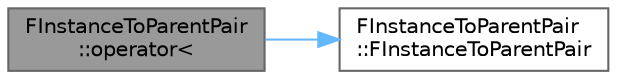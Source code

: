 digraph "FInstanceToParentPair::operator&lt;"
{
 // INTERACTIVE_SVG=YES
 // LATEX_PDF_SIZE
  bgcolor="transparent";
  edge [fontname=Helvetica,fontsize=10,labelfontname=Helvetica,labelfontsize=10];
  node [fontname=Helvetica,fontsize=10,shape=box,height=0.2,width=0.4];
  rankdir="LR";
  Node1 [id="Node000001",label="FInstanceToParentPair\l::operator\<",height=0.2,width=0.4,color="gray40", fillcolor="grey60", style="filled", fontcolor="black",tooltip=" "];
  Node1 -> Node2 [id="edge1_Node000001_Node000002",color="steelblue1",style="solid",tooltip=" "];
  Node2 [id="Node000002",label="FInstanceToParentPair\l::FInstanceToParentPair",height=0.2,width=0.4,color="grey40", fillcolor="white", style="filled",URL="$db/d08/structFInstanceToParentPair.html#a6fd1809a4f192a42ba806f0d2ca8fbc4",tooltip=" "];
}
